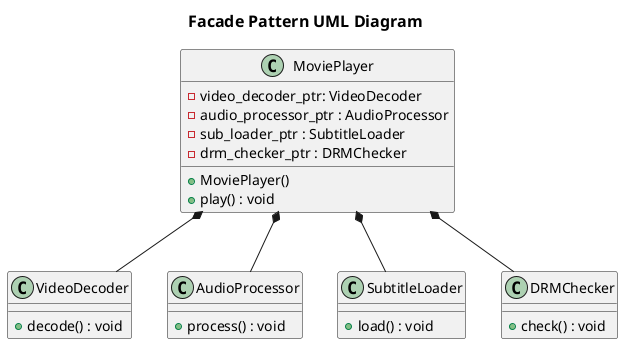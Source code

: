 @startuml

skinparam TitleFontSize 16
title "Facade Pattern UML Diagram"

class VideoDecoder{
    +decode() : void
}

class AudioProcessor{
    +process() : void
}

class SubtitleLoader{
    +load() : void
}

class DRMChecker{
    +check() : void
}

class MoviePlayer{
    -video_decoder_ptr: VideoDecoder
    -audio_processor_ptr : AudioProcessor
    -sub_loader_ptr : SubtitleLoader
    -drm_checker_ptr : DRMChecker
    +MoviePlayer()
    +play() : void
}

MoviePlayer *-- VideoDecoder
MoviePlayer *-- AudioProcessor
MoviePlayer *-- SubtitleLoader
MoviePlayer *-- DRMChecker

@enduml